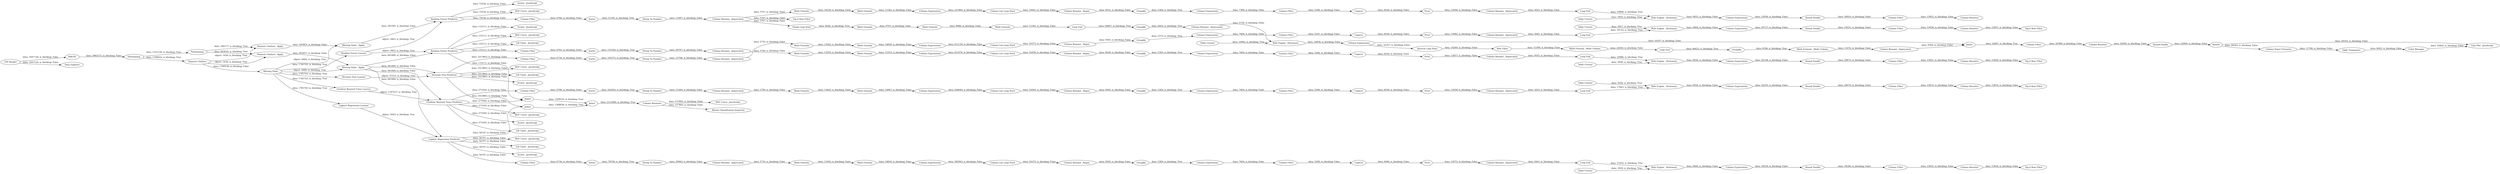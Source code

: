 digraph {
	"-3588462863609413999_401" [label="Column Expressions"]
	"4428496820192361559_401" [label="Column Expressions"]
	"-1215568168924841897_519" [label="Math Formula"]
	"-23333098193262905_635" [label="Lift Chart _JavaScript_"]
	"-23333098193262905_654" [label="Scorer _JavaScript_"]
	"-23333098193262905_655" [label="Data Explorer"]
	"-1795632401212545254_566" [label="Column Expressions"]
	"4428496820192361559_414" [label="Loop End"]
	"-23333098193262905_627" [label="ROC Curve _JavaScript_"]
	"-23333098193262905_653" [label="Scorer _JavaScript_"]
	"-23333098193262905_658" [label=Partitioning]
	"4428496820192361559_402" [label="Column Filter"]
	"-1795632401212545254_586" [label="Math Formula _Multi Column_"]
	"-23333098193262905_14" [label="Column Renamer"]
	"-23333098193262905_643" [label="Random Forest Learner"]
	"-3682694050799586432_537" [label=Pivot]
	"4973370903170964165_519" [label="Math Formula"]
	"-23333098193262905_642" [label="Decision Tree Learner"]
	"-9003261261906412648_372" [label=Sorter]
	"-9003261261906412648_401" [label="Column Expressions"]
	"-23333098193262905_11" [label=Joiner]
	"-1795632401212545254_575" [label="Interval Loop Start"]
	"-23333098193262905_4" [label="Lift Chart _JavaScript_"]
	"-3588462863609413999_415" [label="Column Expressions"]
	"-23333098193262905_595" [label="Binary Classification Inspector"]
	"-1795632401212545254_571" [label="Rule Engine _Dictionary_"]
	"-9003261261906412648_376" [label="Column Rename _deprecated_"]
	"-23333098193262905_620" [label="Random Forest Predictor"]
	"-3588462863609413999_372" [label=Sorter]
	"4428496820192361559_371" [label="Column Filter"]
	"-3901244500021131695_404" [label=Unpivot]
	"4428496820192361559_403" [label=Pivot]
	"4428496820192361559_399" [label="String To Number"]
	"-3588462863609413999_414" [label="Loop End"]
	"-23333098193262905_630" [label="Top k Row Filter"]
	"-3588462863609413999_403" [label=Pivot]
	"-23333098193262905_631" [label="Lift Chart _JavaScript_"]
	"-23333098193262905_634" [label="Decision Tree Predictor"]
	"-3682694050799586432_530" [label="Round Double"]
	"-3901244500021131695_396" [label="Column Expressions"]
	"4428496820192361559_416" [label="Round Double"]
	"-3588462863609413999_399" [label="String To Number"]
	"-3901244500021131695_409" [label="Column List Loop Start"]
	"-23333098193262905_672" [label="Numeric Outliers _Apply_"]
	"-3682694050799586432_548" [label=Sorter]
	"-1795632401212545254_568" [label=GroupBy]
	"-1795632401212545254_585" [label="Column Resorter"]
	"5731648559957847488_591" [label="Column Name Extractor"]
	"-3588462863609413999_397" [label=GroupBy]
	"-9003261261906412648_404" [label=Unpivot]
	"-3901244500021131695_416" [label="Round Double"]
	"-3588462863609413999_396" [label="Column Expressions"]
	"-3901244500021131695_401" [label="Column Expressions"]
	"-3588462863609413999_402" [label="Column Filter"]
	"4428496820192361559_397" [label=GroupBy]
	"-3588462863609413999_410" [label="Column Rename _Regex_"]
	"-1795632401212545254_569" [label="Column Rename _deprecated_"]
	"-3901244500021131695_414" [label="Loop End"]
	"4428496820192361559_385" [label="Rule Engine _Dictionary_"]
	"-23333098193262905_637" [label="ROC Curve _JavaScript_"]
	"-9003261261906412648_397" [label=GroupBy]
	"4428496820192361559_384" [label="Table Creator"]
	"-3682694050799586432_536" [label="Column Filter"]
	"-1795632401212545254_584" [label="Column Filter"]
	"4428496820192361559_376" [label="Column Rename _deprecated_"]
	"-9003261261906412648_396" [label="Column Expressions"]
	"-3901244500021131695_419" [label="Column Filter"]
	"-9003261261906412648_419" [label="Column Filter"]
	"-3588462863609413999_418" [label="Column Resorter"]
	"-1795632401212545254_577" [label="Loop End"]
	"-9003261261906412648_384" [label="Table Creator"]
	"4428496820192361559_410" [label="Column Rename _Regex_"]
	"-23333098193262905_671" [label="Numeric Outliers _Apply_"]
	"4428496820192361559_372" [label=Sorter]
	"-3682694050799586432_541" [label="Column Expressions"]
	"-9003261261906412648_399" [label="String To Number"]
	"-9003261261906412648_414" [label="Loop End"]
	"-3588462863609413999_384" [label="Table Creator"]
	"4428496820192361559_405" [label="Column Rename _deprecated_"]
	"-3682694050799586432_531" [label="Column Rename _deprecated_"]
	"-3901244500021131695_385" [label="Rule Engine _Dictionary_"]
	"-23333098193262905_644" [label="Gradient Boosted Trees Learner"]
	"-3682694050799586432_545" [label="String To Number"]
	"-3588462863609413999_405" [label="Column Rename _deprecated_"]
	"-3682694050799586432_543" [label=GroupBy]
	"4428496820192361559_409" [label="Column List Loop Start"]
	"-3901244500021131695_399" [label="String To Number"]
	"-3901244500021131695_410" [label="Column Rename _Regex_"]
	"-23333098193262905_532" [label="Top k Row Filter"]
	"-6604936136767930153_519" [label="Math Formula"]
	"-23333098193262905_665" [label="Missing Value"]
	"-3588462863609413999_409" [label="Column List Loop Start"]
	"-9003261261906412648_410" [label="Column Rename _Regex_"]
	"-23333098193262905_621" [label="Gradient Boosted Trees Predictor"]
	"-4468792864210179012_519" [label="Math Formula"]
	"-23333098193262905_588" [label=RowID]
	"-4468792864210179012_520" [label="Math Formula"]
	"-23333098193262905_657" [label=Partitioning]
	"-3682694050799586432_546" [label="Column Rename _Regex_"]
	"-3682694050799586432_529" [label="Column Expressions"]
	"-3901244500021131695_384" [label="Table Creator"]
	"-9003261261906412648_416" [label="Round Double"]
	"-9003261261906412648_405" [label="Column Rename _deprecated_"]
	"-1795632401212545254_567" [label="Math Formula"]
	"-9003261261906412648_371" [label="Column Filter"]
	"-1795632401212545254_573" [label="Math Formula"]
	"-1795632401212545254_570" [label="Table Creator"]
	"-23333098193262905_677" [label="ROC Curve _JavaScript_"]
	"4428496820192361559_404" [label=Unpivot]
	"-3682694050799586432_539" [label="Column Filter"]
	"-23333098193262905_12" [label=Joiner]
	"-3901244500021131695_402" [label="Column Filter"]
	"-3682694050799586432_528" [label=Unpivot]
	"-3588462863609413999_385" [label="Rule Engine _Dictionary_"]
	"-9003261261906412648_385" [label="Rule Engine _Dictionary_"]
	"5731648559957847488_590" [label="Color Manager"]
	"4973370903170964165_520" [label="Math Formula"]
	"-1795632401212545254_580" [label=GroupBy]
	"7817626058813818464_520" [label="Math Formula"]
	"4428496820192361559_415" [label="Column Expressions"]
	"-23333098193262905_1" [label="CSV Reader"]
	"-23333098193262905_618" [label="Logistic Regression Predictor"]
	"-23333098193262905_625" [label="Lift Chart _JavaScript_"]
	"-23333098193262905_6" [label="ROC Curve _JavaScript_"]
	"-1795632401212545254_587" [label="Round Double"]
	"-23333098193262905_633" [label="ROC Curve _JavaScript_"]
	"-23333098193262905_636" [label="Top k Row Filter"]
	"-23333098193262905_678" [label="Random Forest Predictor"]
	"-3682694050799586432_538" [label="Loop End"]
	"-3588462863609413999_416" [label="Round Double"]
	"-23333098193262905_666" [label="Missing Value _Apply_"]
	"-3901244500021131695_405" [label="Column Rename _deprecated_"]
	"-9003261261906412648_418" [label="Column Resorter"]
	"-23333098193262905_641" [label="Logistic Regression Learner"]
	"-1795632401212545254_579" [label="Math Formula _Multi Column_"]
	"-1795632401212545254_581" [label="Column Rename _deprecated_"]
	"-1795632401212545254_564" [label="Math Formula"]
	"-3682694050799586432_535" [label="Column Expressions"]
	"-23333098193262905_676" [label="Scorer _JavaScript_"]
	"-23333098193262905_652" [label="Scorer _JavaScript_"]
	"-9003261261906412648_415" [label="Column Expressions"]
	"5731648559957847488_592" [label="Table Transposer"]
	"-9003261261906412648_403" [label=Pivot]
	"-1215568168924841897_520" [label="Math Formula"]
	"-3901244500021131695_376" [label="Column Rename _deprecated_"]
	"-3901244500021131695_403" [label=Pivot]
	"-3682694050799586432_533" [label="Column Resorter"]
	"-23333098193262905_651" [label="Scorer _JavaScript_"]
	"-1795632401212545254_562" [label="Chunk Loop Start"]
	"-9003261261906412648_409" [label="Column List Loop Start"]
	"-3588462863609413999_419" [label="Column Filter"]
	"-23333098193262905_10" [label=Joiner]
	"-3588462863609413999_371" [label="Column Filter"]
	"-3682694050799586432_544" [label="Column Rename _deprecated_"]
	"-23333098193262905_668" [label="ROC Curve _JavaScript_"]
	"7817626058813818464_519" [label="Math Formula"]
	"-3901244500021131695_418" [label="Column Resorter"]
	"-1795632401212545254_563" [label="Loop End"]
	"-23333098193262905_667" [label="Missing Value _Apply_"]
	"-23333098193262905_670" [label="Numeric Outliers"]
	"-9003261261906412648_402" [label="Column Filter"]
	"-23333098193262905_589" [label="Line Plot _JavaScript_"]
	"-3901244500021131695_372" [label=Sorter]
	"-3682694050799586432_542" [label="Rule Engine _Dictionary_"]
	"-3682694050799586432_540" [label="Column List Loop Start"]
	"-3901244500021131695_371" [label="Column Filter"]
	"-3682694050799586432_547" [label="Column Filter"]
	"-23333098193262905_417" [label="Top k Row Filter"]
	"-23333098193262905_674" [label=SMOTE]
	"-6604936136767930153_520" [label="Math Formula"]
	"4428496820192361559_396" [label="Column Expressions"]
	"4428496820192361559_418" [label="Column Resorter"]
	"-23333098193262905_624" [label="Top k Row Filter"]
	"-3682694050799586432_549" [label="Table Creator"]
	"-1795632401212545254_576" [label="Row Filter"]
	"-3901244500021131695_397" [label=GroupBy]
	"4428496820192361559_419" [label="Column Filter"]
	"-1795632401212545254_582" [label=Joiner]
	"-3588462863609413999_404" [label=Unpivot]
	"-3901244500021131695_415" [label="Column Expressions"]
	"-3588462863609413999_376" [label="Column Rename _deprecated_"]
	"-23333098193262905_618" -> "4428496820192361559_371" [label="data: 56197; is_blocking: False"]
	"-23333098193262905_665" -> "-23333098193262905_642" [label="data: 1785743; is_blocking: True"]
	"-1795632401212545254_568" -> "-1795632401212545254_569" [label="data: 6643; is_blocking: True"]
	"-3682694050799586432_535" -> "-3682694050799586432_536" [label="data: 7399; is_blocking: False"]
	"-9003261261906412648_404" -> "-9003261261906412648_403" [label="data: 6939; is_blocking: False"]
	"-1795632401212545254_581" -> "-1795632401212545254_582" [label="data: 9304; is_blocking: False"]
	"-3682694050799586432_536" -> "-3682694050799586432_528" [label="data: 5286; is_blocking: False"]
	"-23333098193262905_665" -> "-23333098193262905_643" [label="data: 1785743; is_blocking: True"]
	"-3682694050799586432_529" -> "-3682694050799586432_530" [label="data: 23938; is_blocking: False"]
	"-9003261261906412648_376" -> "7817626058813818464_519" [label="data: 5766; is_blocking: False"]
	"-9003261261906412648_419" -> "-9003261261906412648_418" [label="data: 15821; is_blocking: False"]
	"-23333098193262905_634" -> "-23333098193262905_631" [label="data: 1013863; is_blocking: False"]
	"-9003261261906412648_396" -> "-9003261261906412648_409" [label="data: 431976; is_blocking: False"]
	"-23333098193262905_634" -> "-23333098193262905_633" [label="data: 1013863; is_blocking: False"]
	"4428496820192361559_410" -> "4428496820192361559_397" [label="data: 9365; is_blocking: False"]
	"-9003261261906412648_399" -> "-9003261261906412648_376" [label="data: 30797; is_blocking: False"]
	"-23333098193262905_618" -> "-23333098193262905_637" [label="data: 56197; is_blocking: False"]
	"-23333098193262905_678" -> "-23333098193262905_677" [label="data: 75536; is_blocking: False"]
	"4428496820192361559_415" -> "4428496820192361559_416" [label="data: 18530; is_blocking: False"]
	"-3588462863609413999_415" -> "-3588462863609413999_416" [label="data: 20737; is_blocking: False"]
	"-23333098193262905_642" -> "-23333098193262905_634" [label="object: 55331; is_blocking: True"]
	"-23333098193262905_12" -> "-23333098193262905_14" [label="data: 2121860; is_blocking: True"]
	"4973370903170964165_519" -> "4973370903170964165_520" [label="data: 13665; is_blocking: False"]
	"-3901244500021131695_416" -> "-3901244500021131695_419" [label="data: 20674; is_blocking: False"]
	"-23333098193262905_657" -> "-23333098193262905_658" [label="data: 1231139; is_blocking: True"]
	"-1795632401212545254_576" -> "-1795632401212545254_579" [label="data: 15390; is_blocking: False"]
	"-3901244500021131695_405" -> "-3901244500021131695_414" [label="data: 5655; is_blocking: False"]
	"-23333098193262905_665" -> "-23333098193262905_644" [label="data: 1785743; is_blocking: True"]
	"4428496820192361559_401" -> "4428496820192361559_402" [label="data: 7404; is_blocking: False"]
	"-1215568168924841897_520" -> "4428496820192361559_396" [label="data: 14820; is_blocking: False"]
	"4428496820192361559_376" -> "-1215568168924841897_519" [label="data: 5735; is_blocking: False"]
	"-9003261261906412648_397" -> "-9003261261906412648_401" [label="data: 5363; is_blocking: True"]
	"-23333098193262905_666" -> "-23333098193262905_618" [label="data: 941800; is_blocking: False"]
	"-4468792864210179012_520" -> "-3682694050799586432_541" [label="data: 11562; is_blocking: False"]
	"-9003261261906412648_372" -> "-9003261261906412648_399" [label="data: 153164; is_blocking: True"]
	"-9003261261906412648_418" -> "-23333098193262905_624" [label="data: 15820; is_blocking: False"]
	"-3901244500021131695_404" -> "-3901244500021131695_403" [label="data: 6938; is_blocking: False"]
	"-4468792864210179012_519" -> "-4468792864210179012_520" [label="data: 10259; is_blocking: False"]
	"-23333098193262905_621" -> "-23333098193262905_4" [label="data: 271020; is_blocking: False"]
	"-9003261261906412648_415" -> "-9003261261906412648_416" [label="data: 24138; is_blocking: False"]
	"-23333098193262905_643" -> "-23333098193262905_620" [label="object: 2863; is_blocking: True"]
	"-3588462863609413999_399" -> "-3588462863609413999_376" [label="data: 33798; is_blocking: False"]
	"5731648559957847488_590" -> "-23333098193262905_589" [label="data: 10402; is_blocking: False"]
	"-3682694050799586432_540" -> "-3682694050799586432_546" [label="data: 10441; is_blocking: False"]
	"4428496820192361559_399" -> "4428496820192361559_376" [label="data: 29093; is_blocking: False"]
	"-3682694050799586432_530" -> "-3682694050799586432_539" [label="data: 20910; is_blocking: False"]
	"5731648559957847488_592" -> "5731648559957847488_590" [label="data: 6002; is_blocking: False"]
	"-1795632401212545254_577" -> "-1795632401212545254_580" [label="data: 46431; is_blocking: True"]
	"-1215568168924841897_519" -> "-1215568168924841897_520" [label="data: 13562; is_blocking: False"]
	"-23333098193262905_621" -> "-23333098193262905_10" [label="data: 271020; is_blocking: False"]
	"-23333098193262905_665" -> "-23333098193262905_667" [label="object: 4482; is_blocking: True"]
	"-9003261261906412648_385" -> "-9003261261906412648_415" [label="data: 9456; is_blocking: False"]
	"-9003261261906412648_409" -> "-9003261261906412648_410" [label="data: 10438; is_blocking: False"]
	"-23333098193262905_11" -> "-23333098193262905_12" [label="data: 1308936; is_blocking: True"]
	"-9003261261906412648_414" -> "-9003261261906412648_385" [label="data: 16986; is_blocking: True"]
	"7817626058813818464_520" -> "-9003261261906412648_396" [label="data: 15353; is_blocking: False"]
	"-1795632401212545254_571" -> "-1795632401212545254_566" [label="data: 14858; is_blocking: False"]
	"-23333098193262905_634" -> "-23333098193262905_653" [label="data: 1013863; is_blocking: False"]
	"-3588462863609413999_401" -> "-3588462863609413999_402" [label="data: 7408; is_blocking: False"]
	"-1795632401212545254_567" -> "-1795632401212545254_573" [label="data: 9988; is_blocking: False"]
	"-3682694050799586432_531" -> "-3682694050799586432_538" [label="data: 5655; is_blocking: False"]
	"-3588462863609413999_371" -> "-3588462863609413999_372" [label="data: 6734; is_blocking: False"]
	"-6604936136767930153_520" -> "-3588462863609413999_396" [label="data: 14820; is_blocking: False"]
	"-23333098193262905_667" -> "-23333098193262905_678" [label="data: 345305; is_blocking: False"]
	"-9003261261906412648_405" -> "-9003261261906412648_414" [label="data: 5655; is_blocking: False"]
	"-3588462863609413999_403" -> "-3588462863609413999_405" [label="data: 12982; is_blocking: False"]
	"4428496820192361559_419" -> "4428496820192361559_418" [label="data: 15835; is_blocking: False"]
	"-3588462863609413999_405" -> "-3588462863609413999_414" [label="data: 5665; is_blocking: False"]
	"4428496820192361559_418" -> "-23333098193262905_636" [label="data: 15834; is_blocking: False"]
	"-23333098193262905_620" -> "-23333098193262905_10" [label="data: 133111; is_blocking: False"]
	"-1795632401212545254_573" -> "-1795632401212545254_563" [label="data: 11265; is_blocking: False"]
	"4428496820192361559_372" -> "4428496820192361559_399" [label="data: 78700; is_blocking: True"]
	"-23333098193262905_14" -> "-23333098193262905_668" [label="data: 157892; is_blocking: False"]
	"-23333098193262905_620" -> "-23333098193262905_652" [label="data: 133111; is_blocking: False"]
	"-3901244500021131695_409" -> "-3901244500021131695_410" [label="data: 10505; is_blocking: False"]
	"-23333098193262905_620" -> "-23333098193262905_627" [label="data: 133111; is_blocking: False"]
	"-1795632401212545254_586" -> "-1795632401212545254_581" [label="data: 11476; is_blocking: False"]
	"-3588462863609413999_416" -> "-3588462863609413999_419" [label="data: 19551; is_blocking: False"]
	"-3682694050799586432_548" -> "-3682694050799586432_545" [label="data: 51345; is_blocking: True"]
	"-1795632401212545254_582" -> "-1795632401212545254_584" [label="data: 24467; is_blocking: True"]
	"-23333098193262905_666" -> "-23333098193262905_620" [label="data: 941800; is_blocking: False"]
	"-23333098193262905_618" -> "-23333098193262905_654" [label="data: 56197; is_blocking: False"]
	"4428496820192361559_402" -> "4428496820192361559_404" [label="data: 5289; is_blocking: False"]
	"-3901244500021131695_385" -> "-3901244500021131695_415" [label="data: 9454; is_blocking: False"]
	"4973370903170964165_520" -> "-3901244500021131695_396" [label="data: 14967; is_blocking: False"]
	"-3588462863609413999_397" -> "-3588462863609413999_401" [label="data: 5372; is_blocking: True"]
	"-23333098193262905_643" -> "-23333098193262905_678" [label="object: 2863; is_blocking: True"]
	"-3588462863609413999_404" -> "-3588462863609413999_403" [label="data: 6939; is_blocking: False"]
	"-9003261261906412648_402" -> "-9003261261906412648_404" [label="data: 5286; is_blocking: False"]
	"-3682694050799586432_549" -> "-3682694050799586432_542" [label="data: 3950; is_blocking: True"]
	"-23333098193262905_657" -> "-23333098193262905_670" [label="data: 1789810; is_blocking: True"]
	"-23333098193262905_674" -> "-23333098193262905_657" [label="data: 2882272; is_blocking: False"]
	"-3901244500021131695_419" -> "-3901244500021131695_418" [label="data: 15815; is_blocking: False"]
	"-3901244500021131695_371" -> "-3901244500021131695_372" [label="data: 6798; is_blocking: False"]
	"-3588462863609413999_384" -> "-3588462863609413999_385" [label="data: 3927; is_blocking: True"]
	"-23333098193262905_671" -> "-23333098193262905_666" [label="data: 942857; is_blocking: False"]
	"-3901244500021131695_399" -> "-3901244500021131695_376" [label="data: 31269; is_blocking: False"]
	"-3682694050799586432_543" -> "-3682694050799586432_535" [label="data: 5364; is_blocking: True"]
	"-1795632401212545254_562" -> "-1795632401212545254_564" [label="data: 8282; is_blocking: True"]
	"-3588462863609413999_414" -> "-3588462863609413999_385" [label="data: 16123; is_blocking: True"]
	"-3682694050799586432_538" -> "-3682694050799586432_542" [label="data: 16888; is_blocking: True"]
	"-1795632401212545254_585" -> "-1795632401212545254_587" [label="data: 20385; is_blocking: False"]
	"4428496820192361559_409" -> "4428496820192361559_410" [label="data: 10375; is_blocking: False"]
	"-3901244500021131695_401" -> "-3901244500021131695_402" [label="data: 7400; is_blocking: False"]
	"-23333098193262905_621" -> "-23333098193262905_6" [label="data: 271020; is_blocking: False"]
	"-9003261261906412648_384" -> "-9003261261906412648_385" [label="data: 3928; is_blocking: True"]
	"4428496820192361559_371" -> "4428496820192361559_372" [label="data: 6734; is_blocking: False"]
	"4428496820192361559_405" -> "4428496820192361559_414" [label="data: 5661; is_blocking: False"]
	"-3901244500021131695_403" -> "-3901244500021131695_405" [label="data: 12958; is_blocking: False"]
	"-23333098193262905_670" -> "-23333098193262905_665" [label="data: 1788538; is_blocking: False"]
	"-3901244500021131695_396" -> "-3901244500021131695_409" [label="data: 428049; is_blocking: False"]
	"-23333098193262905_666" -> "-23333098193262905_621" [label="data: 941800; is_blocking: False"]
	"-3588462863609413999_372" -> "-3588462863609413999_399" [label="data: 105575; is_blocking: True"]
	"4428496820192361559_397" -> "4428496820192361559_401" [label="data: 5369; is_blocking: True"]
	"5731648559957847488_591" -> "5731648559957847488_592" [label="data: 11708; is_blocking: False"]
	"-23333098193262905_678" -> "-3682694050799586432_547" [label="data: 75536; is_blocking: False"]
	"-3682694050799586432_544" -> "-23333098193262905_532" [label="data: 5767; is_blocking: False"]
	"-1795632401212545254_584" -> "-1795632401212545254_585" [label="data: 20388; is_blocking: False"]
	"-6604936136767930153_519" -> "-6604936136767930153_520" [label="data: 13562; is_blocking: False"]
	"-3588462863609413999_410" -> "-3588462863609413999_397" [label="data: 9365; is_blocking: False"]
	"-23333098193262905_665" -> "-23333098193262905_641" [label="data: 1785743; is_blocking: True"]
	"-3901244500021131695_415" -> "-3901244500021131695_416" [label="data: 24235; is_blocking: False"]
	"-23333098193262905_658" -> "-23333098193262905_671" [label="data: 943620; is_blocking: True"]
	"-23333098193262905_588" -> "5731648559957847488_591" [label="data: 20543; is_blocking: False"]
	"-9003261261906412648_416" -> "-9003261261906412648_419" [label="data: 20873; is_blocking: False"]
	"-23333098193262905_1" -> "-23333098193262905_655" [label="data: 1647120; is_blocking: False"]
	"-3901244500021131695_410" -> "-3901244500021131695_397" [label="data: 9495; is_blocking: False"]
	"-1795632401212545254_566" -> "-1795632401212545254_582" [label="data: 16167; is_blocking: False"]
	"-1795632401212545254_587" -> "-23333098193262905_588" [label="data: 22006; is_blocking: False"]
	"-23333098193262905_665" -> "-23333098193262905_666" [label="object: 4482; is_blocking: True"]
	"-3901244500021131695_372" -> "-3901244500021131695_399" [label="data: 262820; is_blocking: True"]
	"-1795632401212545254_569" -> "-1795632401212545254_571" [label="data: 5728; is_blocking: False"]
	"-3901244500021131695_418" -> "-23333098193262905_417" [label="data: 15814; is_blocking: False"]
	"-3682694050799586432_544" -> "-1795632401212545254_562" [label="data: 5767; is_blocking: False"]
	"-23333098193262905_666" -> "-23333098193262905_634" [label="data: 941800; is_blocking: False"]
	"-3682694050799586432_539" -> "-3682694050799586432_533" [label="data: 15822; is_blocking: False"]
	"-1795632401212545254_563" -> "-1795632401212545254_568" [label="data: 56807; is_blocking: True"]
	"-23333098193262905_641" -> "-23333098193262905_618" [label="object: 5643; is_blocking: True"]
	"-3901244500021131695_414" -> "-3901244500021131695_385" [label="data: 17063; is_blocking: True"]
	"-23333098193262905_14" -> "-23333098193262905_595" [label="data: 157892; is_blocking: False"]
	"-3588462863609413999_396" -> "-3588462863609413999_409" [label="data: 412139; is_blocking: False"]
	"-3588462863609413999_419" -> "-3588462863609413999_418" [label="data: 15838; is_blocking: False"]
	"-23333098193262905_634" -> "-3588462863609413999_371" [label="data: 1013863; is_blocking: False"]
	"-3588462863609413999_409" -> "-3588462863609413999_410" [label="data: 10375; is_blocking: False"]
	"-1795632401212545254_580" -> "-1795632401212545254_586" [label="data: 8198; is_blocking: True"]
	"4428496820192361559_396" -> "4428496820192361559_409" [label="data: 385943; is_blocking: False"]
	"-23333098193262905_588" -> "-23333098193262905_589" [label="data: 20543; is_blocking: False"]
	"-23333098193262905_644" -> "-23333098193262905_621" [label="object: 1187227; is_blocking: True"]
	"-23333098193262905_672" -> "-23333098193262905_667" [label="data: 345863; is_blocking: False"]
	"-23333098193262905_618" -> "-23333098193262905_11" [label="data: 56197; is_blocking: False"]
	"7817626058813818464_519" -> "7817626058813818464_520" [label="data: 13593; is_blocking: False"]
	"-3588462863609413999_418" -> "-23333098193262905_630" [label="data: 15837; is_blocking: False"]
	"4428496820192361559_385" -> "4428496820192361559_415" [label="data: 9460; is_blocking: False"]
	"4428496820192361559_414" -> "4428496820192361559_385" [label="data: 15354; is_blocking: True"]
	"4428496820192361559_416" -> "4428496820192361559_419" [label="data: 18346; is_blocking: False"]
	"-3901244500021131695_402" -> "-3901244500021131695_404" [label="data: 5286; is_blocking: False"]
	"-1795632401212545254_579" -> "-1795632401212545254_577" [label="data: 22636; is_blocking: False"]
	"4428496820192361559_404" -> "4428496820192361559_403" [label="data: 6940; is_blocking: False"]
	"-3682694050799586432_528" -> "-3682694050799586432_537" [label="data: 6924; is_blocking: False"]
	"-1795632401212545254_575" -> "-1795632401212545254_576" [label="data: 14269; is_blocking: False"]
	"-3588462863609413999_402" -> "-3588462863609413999_404" [label="data: 5291; is_blocking: False"]
	"-3682694050799586432_545" -> "-3682694050799586432_544" [label="data: 11687; is_blocking: False"]
	"-9003261261906412648_401" -> "-9003261261906412648_402" [label="data: 7400; is_blocking: False"]
	"4428496820192361559_384" -> "4428496820192361559_385" [label="data: 3929; is_blocking: True"]
	"-23333098193262905_670" -> "-23333098193262905_671" [label="object: 1430; is_blocking: True"]
	"-9003261261906412648_410" -> "-9003261261906412648_397" [label="data: 9428; is_blocking: False"]
	"-23333098193262905_621" -> "-3901244500021131695_371" [label="data: 271020; is_blocking: False"]
	"-23333098193262905_678" -> "-23333098193262905_676" [label="data: 75536; is_blocking: False"]
	"-3588462863609413999_385" -> "-3588462863609413999_415" [label="data: 9464; is_blocking: False"]
	"-3901244500021131695_384" -> "-3901244500021131695_385" [label="data: 3928; is_blocking: True"]
	"-3682694050799586432_542" -> "-3682694050799586432_529" [label="data: 9455; is_blocking: False"]
	"-9003261261906412648_371" -> "-9003261261906412648_372" [label="data: 6765; is_blocking: False"]
	"-23333098193262905_670" -> "-23333098193262905_672" [label="object: 1430; is_blocking: True"]
	"-3588462863609413999_376" -> "-6604936136767930153_519" [label="data: 5735; is_blocking: False"]
	"-23333098193262905_634" -> "-23333098193262905_11" [label="data: 1013863; is_blocking: False"]
	"-23333098193262905_620" -> "-9003261261906412648_371" [label="data: 133111; is_blocking: False"]
	"-3901244500021131695_397" -> "-3901244500021131695_401" [label="data: 5362; is_blocking: True"]
	"-3682694050799586432_544" -> "-4468792864210179012_519" [label="data: 5767; is_blocking: False"]
	"-9003261261906412648_403" -> "-9003261261906412648_405" [label="data: 12957; is_blocking: False"]
	"-3682694050799586432_541" -> "-3682694050799586432_540" [label="data: 231960; is_blocking: False"]
	"-1795632401212545254_570" -> "-1795632401212545254_571" [label="data: 16962; is_blocking: True"]
	"-23333098193262905_618" -> "-23333098193262905_635" [label="data: 56197; is_blocking: False"]
	"-3682694050799586432_547" -> "-3682694050799586432_548" [label="data: 6766; is_blocking: False"]
	"-3682694050799586432_546" -> "-3682694050799586432_543" [label="data: 9431; is_blocking: False"]
	"-1795632401212545254_564" -> "-1795632401212545254_567" [label="data: 8707; is_blocking: False"]
	"-3901244500021131695_376" -> "4973370903170964165_519" [label="data: 5799; is_blocking: False"]
	"4428496820192361559_403" -> "4428496820192361559_405" [label="data: 12973; is_blocking: False"]
	"-23333098193262905_620" -> "-23333098193262905_625" [label="data: 133111; is_blocking: False"]
	"-23333098193262905_1" -> "-23333098193262905_674" [label="data: 1647120; is_blocking: False"]
	"-23333098193262905_621" -> "-23333098193262905_651" [label="data: 271020; is_blocking: False"]
	"-1795632401212545254_566" -> "-1795632401212545254_575" [label="data: 16167; is_blocking: False"]
	"-23333098193262905_658" -> "-23333098193262905_672" [label="data: 346177; is_blocking: True"]
	"-3682694050799586432_537" -> "-3682694050799586432_531" [label="data: 12958; is_blocking: False"]
	"-23333098193262905_10" -> "-23333098193262905_12" [label="data: 1599510; is_blocking: True"]
	rankdir=LR
}
